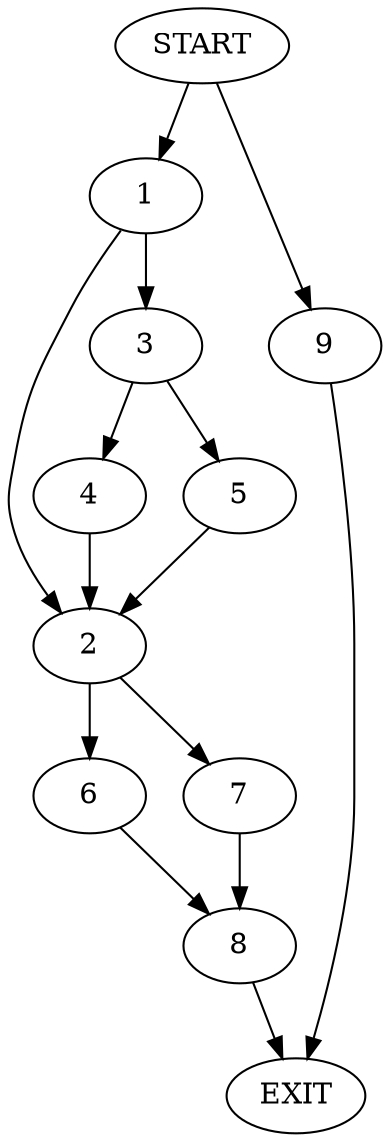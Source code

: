 digraph {
0 [label="START"]
10 [label="EXIT"]
0 -> 1
1 -> 2
1 -> 3
3 -> 4
3 -> 5
2 -> 6
2 -> 7
5 -> 2
4 -> 2
6 -> 8
7 -> 8
8 -> 10
0 -> 9
9 -> 10
}
